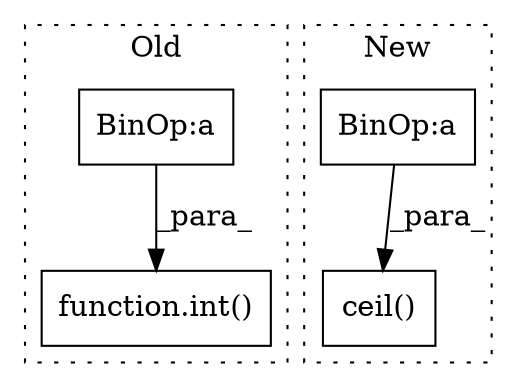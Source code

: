 digraph G {
subgraph cluster0 {
1 [label="function.int()" a="75" s="5009,5029" l="4,1" shape="box"];
4 [label="BinOp:a" a="82" s="4939" l="3" shape="box"];
label = "Old";
style="dotted";
}
subgraph cluster1 {
2 [label="ceil()" a="75" s="5023,5047" l="10,1" shape="box"];
3 [label="BinOp:a" a="82" s="5034" l="11" shape="box"];
label = "New";
style="dotted";
}
3 -> 2 [label="_para_"];
4 -> 1 [label="_para_"];
}